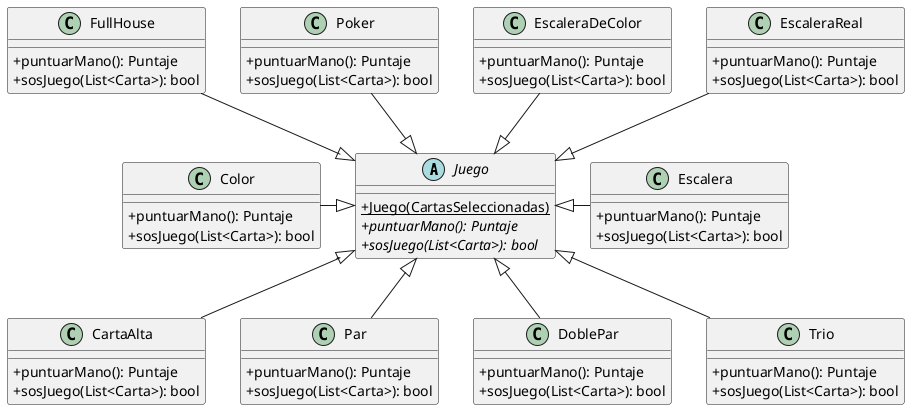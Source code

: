 @startuml Clases
skinparam classAttributeIconSize 0
abstract Juego {
+{static}Juego(CartasSeleccionadas)
+{abstract}puntuarMano(): Puntaje
+{abstract}sosJuego(List<Carta>): bool
}


class CartaAlta {
+puntuarMano(): Puntaje
+sosJuego(List<Carta>): bool
}

class Par {
+puntuarMano(): Puntaje
+sosJuego(List<Carta>): bool
}

class DoblePar {
+puntuarMano(): Puntaje
+sosJuego(List<Carta>): bool
}

class Trio {
+puntuarMano(): Puntaje
+sosJuego(List<Carta>): bool
}

class Escalera {
+puntuarMano(): Puntaje
+sosJuego(List<Carta>): bool
}

class Color {
+puntuarMano(): Puntaje
+sosJuego(List<Carta>): bool
}

class FullHouse {
+puntuarMano(): Puntaje
+sosJuego(List<Carta>): bool
}

class Poker {
+puntuarMano(): Puntaje
+sosJuego(List<Carta>): bool
}

class EscaleraDeColor {
+puntuarMano(): Puntaje
+sosJuego(List<Carta>): bool
}

class EscaleraReal  {
+puntuarMano(): Puntaje
+sosJuego(List<Carta>): bool
}

CartaAlta -up-|> Juego
Par -up-|> Juego
DoblePar -up-|> Juego
Trio -up-|> Juego
Escalera -left-|> Juego
Color -right-|> Juego
FullHouse -down-|> Juego
Poker -down-|> Juego
EscaleraDeColor -down-|> Juego
EscaleraReal -down-|> Juego


@enduml Clases